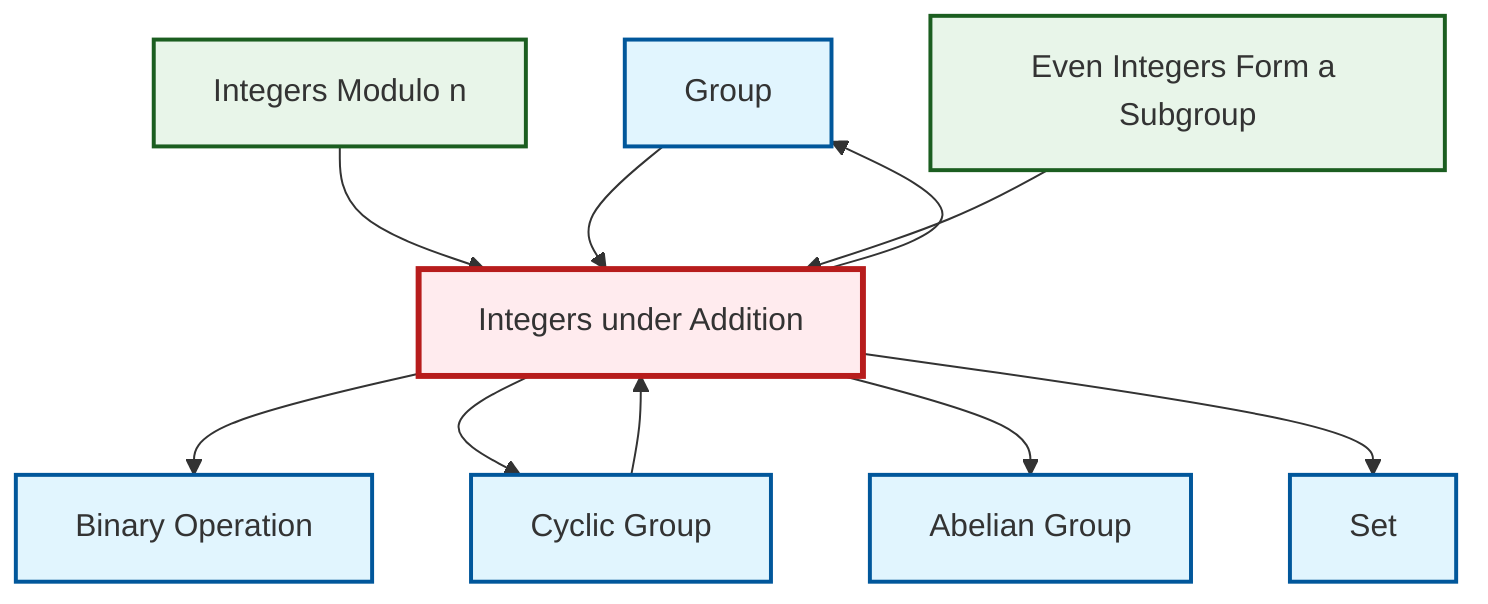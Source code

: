 graph TD
    classDef definition fill:#e1f5fe,stroke:#01579b,stroke-width:2px
    classDef theorem fill:#f3e5f5,stroke:#4a148c,stroke-width:2px
    classDef axiom fill:#fff3e0,stroke:#e65100,stroke-width:2px
    classDef example fill:#e8f5e9,stroke:#1b5e20,stroke-width:2px
    classDef current fill:#ffebee,stroke:#b71c1c,stroke-width:3px
    def-group["Group"]:::definition
    def-cyclic-group["Cyclic Group"]:::definition
    ex-integers-addition["Integers under Addition"]:::example
    def-set["Set"]:::definition
    ex-quotient-integers-mod-n["Integers Modulo n"]:::example
    ex-even-integers-subgroup["Even Integers Form a Subgroup"]:::example
    def-abelian-group["Abelian Group"]:::definition
    def-binary-operation["Binary Operation"]:::definition
    ex-integers-addition --> def-group
    ex-quotient-integers-mod-n --> ex-integers-addition
    ex-integers-addition --> def-binary-operation
    def-cyclic-group --> ex-integers-addition
    def-group --> ex-integers-addition
    ex-even-integers-subgroup --> ex-integers-addition
    ex-integers-addition --> def-cyclic-group
    ex-integers-addition --> def-abelian-group
    ex-integers-addition --> def-set
    class ex-integers-addition current